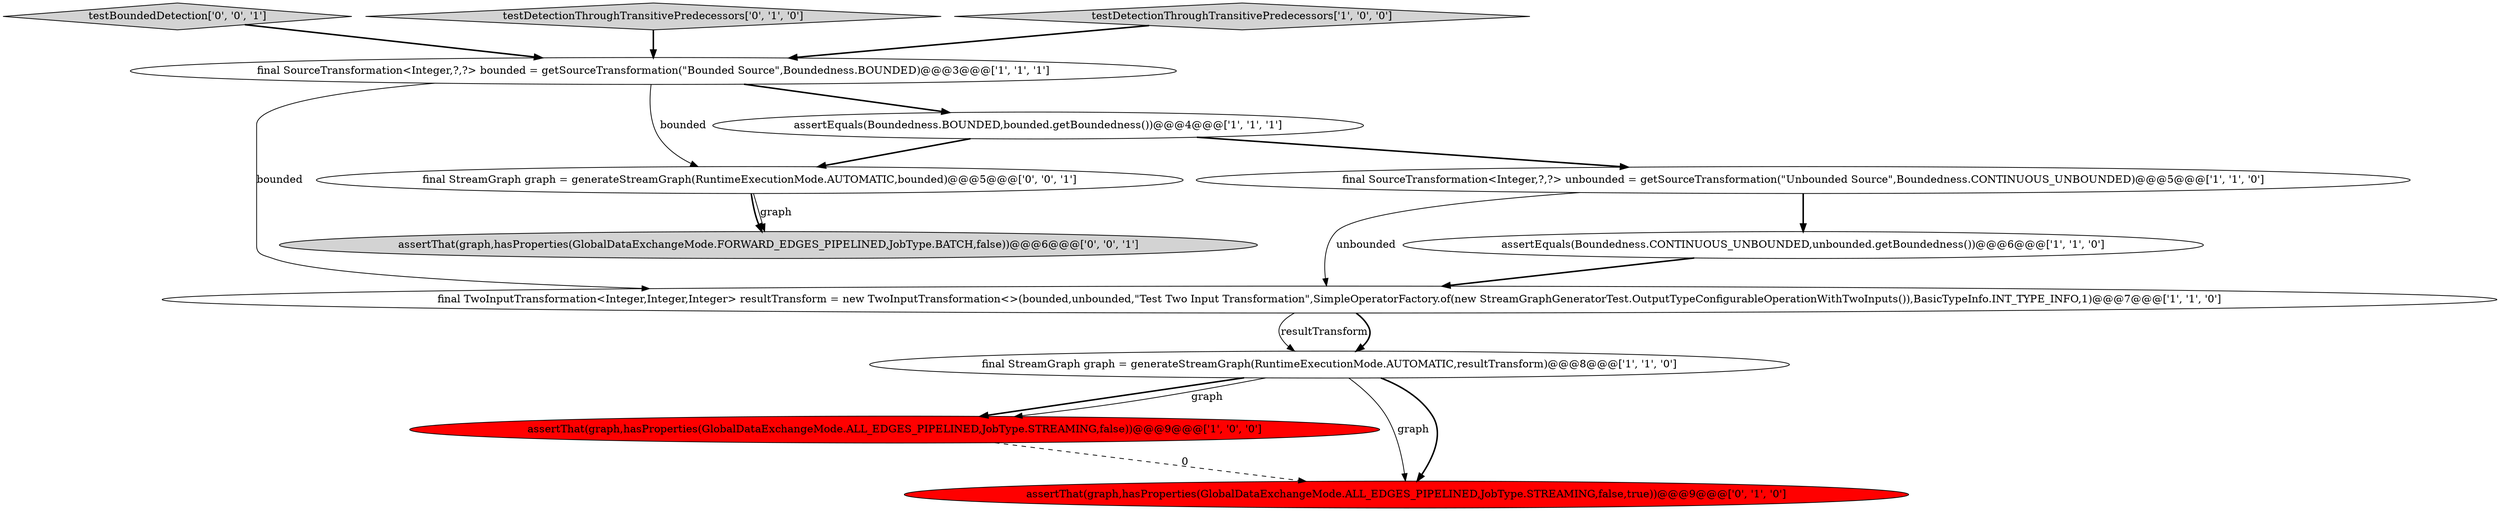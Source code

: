 digraph {
2 [style = filled, label = "final TwoInputTransformation<Integer,Integer,Integer> resultTransform = new TwoInputTransformation<>(bounded,unbounded,\"Test Two Input Transformation\",SimpleOperatorFactory.of(new StreamGraphGeneratorTest.OutputTypeConfigurableOperationWithTwoInputs()),BasicTypeInfo.INT_TYPE_INFO,1)@@@7@@@['1', '1', '0']", fillcolor = white, shape = ellipse image = "AAA0AAABBB1BBB"];
11 [style = filled, label = "testBoundedDetection['0', '0', '1']", fillcolor = lightgray, shape = diamond image = "AAA0AAABBB3BBB"];
9 [style = filled, label = "testDetectionThroughTransitivePredecessors['0', '1', '0']", fillcolor = lightgray, shape = diamond image = "AAA0AAABBB2BBB"];
12 [style = filled, label = "assertThat(graph,hasProperties(GlobalDataExchangeMode.FORWARD_EDGES_PIPELINED,JobType.BATCH,false))@@@6@@@['0', '0', '1']", fillcolor = lightgray, shape = ellipse image = "AAA0AAABBB3BBB"];
3 [style = filled, label = "final StreamGraph graph = generateStreamGraph(RuntimeExecutionMode.AUTOMATIC,resultTransform)@@@8@@@['1', '1', '0']", fillcolor = white, shape = ellipse image = "AAA0AAABBB1BBB"];
6 [style = filled, label = "final SourceTransformation<Integer,?,?> bounded = getSourceTransformation(\"Bounded Source\",Boundedness.BOUNDED)@@@3@@@['1', '1', '1']", fillcolor = white, shape = ellipse image = "AAA0AAABBB1BBB"];
10 [style = filled, label = "final StreamGraph graph = generateStreamGraph(RuntimeExecutionMode.AUTOMATIC,bounded)@@@5@@@['0', '0', '1']", fillcolor = white, shape = ellipse image = "AAA0AAABBB3BBB"];
4 [style = filled, label = "assertThat(graph,hasProperties(GlobalDataExchangeMode.ALL_EDGES_PIPELINED,JobType.STREAMING,false))@@@9@@@['1', '0', '0']", fillcolor = red, shape = ellipse image = "AAA1AAABBB1BBB"];
1 [style = filled, label = "assertEquals(Boundedness.CONTINUOUS_UNBOUNDED,unbounded.getBoundedness())@@@6@@@['1', '1', '0']", fillcolor = white, shape = ellipse image = "AAA0AAABBB1BBB"];
8 [style = filled, label = "assertThat(graph,hasProperties(GlobalDataExchangeMode.ALL_EDGES_PIPELINED,JobType.STREAMING,false,true))@@@9@@@['0', '1', '0']", fillcolor = red, shape = ellipse image = "AAA1AAABBB2BBB"];
0 [style = filled, label = "assertEquals(Boundedness.BOUNDED,bounded.getBoundedness())@@@4@@@['1', '1', '1']", fillcolor = white, shape = ellipse image = "AAA0AAABBB1BBB"];
7 [style = filled, label = "testDetectionThroughTransitivePredecessors['1', '0', '0']", fillcolor = lightgray, shape = diamond image = "AAA0AAABBB1BBB"];
5 [style = filled, label = "final SourceTransformation<Integer,?,?> unbounded = getSourceTransformation(\"Unbounded Source\",Boundedness.CONTINUOUS_UNBOUNDED)@@@5@@@['1', '1', '0']", fillcolor = white, shape = ellipse image = "AAA0AAABBB1BBB"];
6->2 [style = solid, label="bounded"];
5->1 [style = bold, label=""];
11->6 [style = bold, label=""];
1->2 [style = bold, label=""];
0->10 [style = bold, label=""];
6->0 [style = bold, label=""];
7->6 [style = bold, label=""];
4->8 [style = dashed, label="0"];
2->3 [style = solid, label="resultTransform"];
3->8 [style = solid, label="graph"];
6->10 [style = solid, label="bounded"];
10->12 [style = bold, label=""];
3->4 [style = bold, label=""];
3->4 [style = solid, label="graph"];
3->8 [style = bold, label=""];
10->12 [style = solid, label="graph"];
2->3 [style = bold, label=""];
9->6 [style = bold, label=""];
0->5 [style = bold, label=""];
5->2 [style = solid, label="unbounded"];
}
